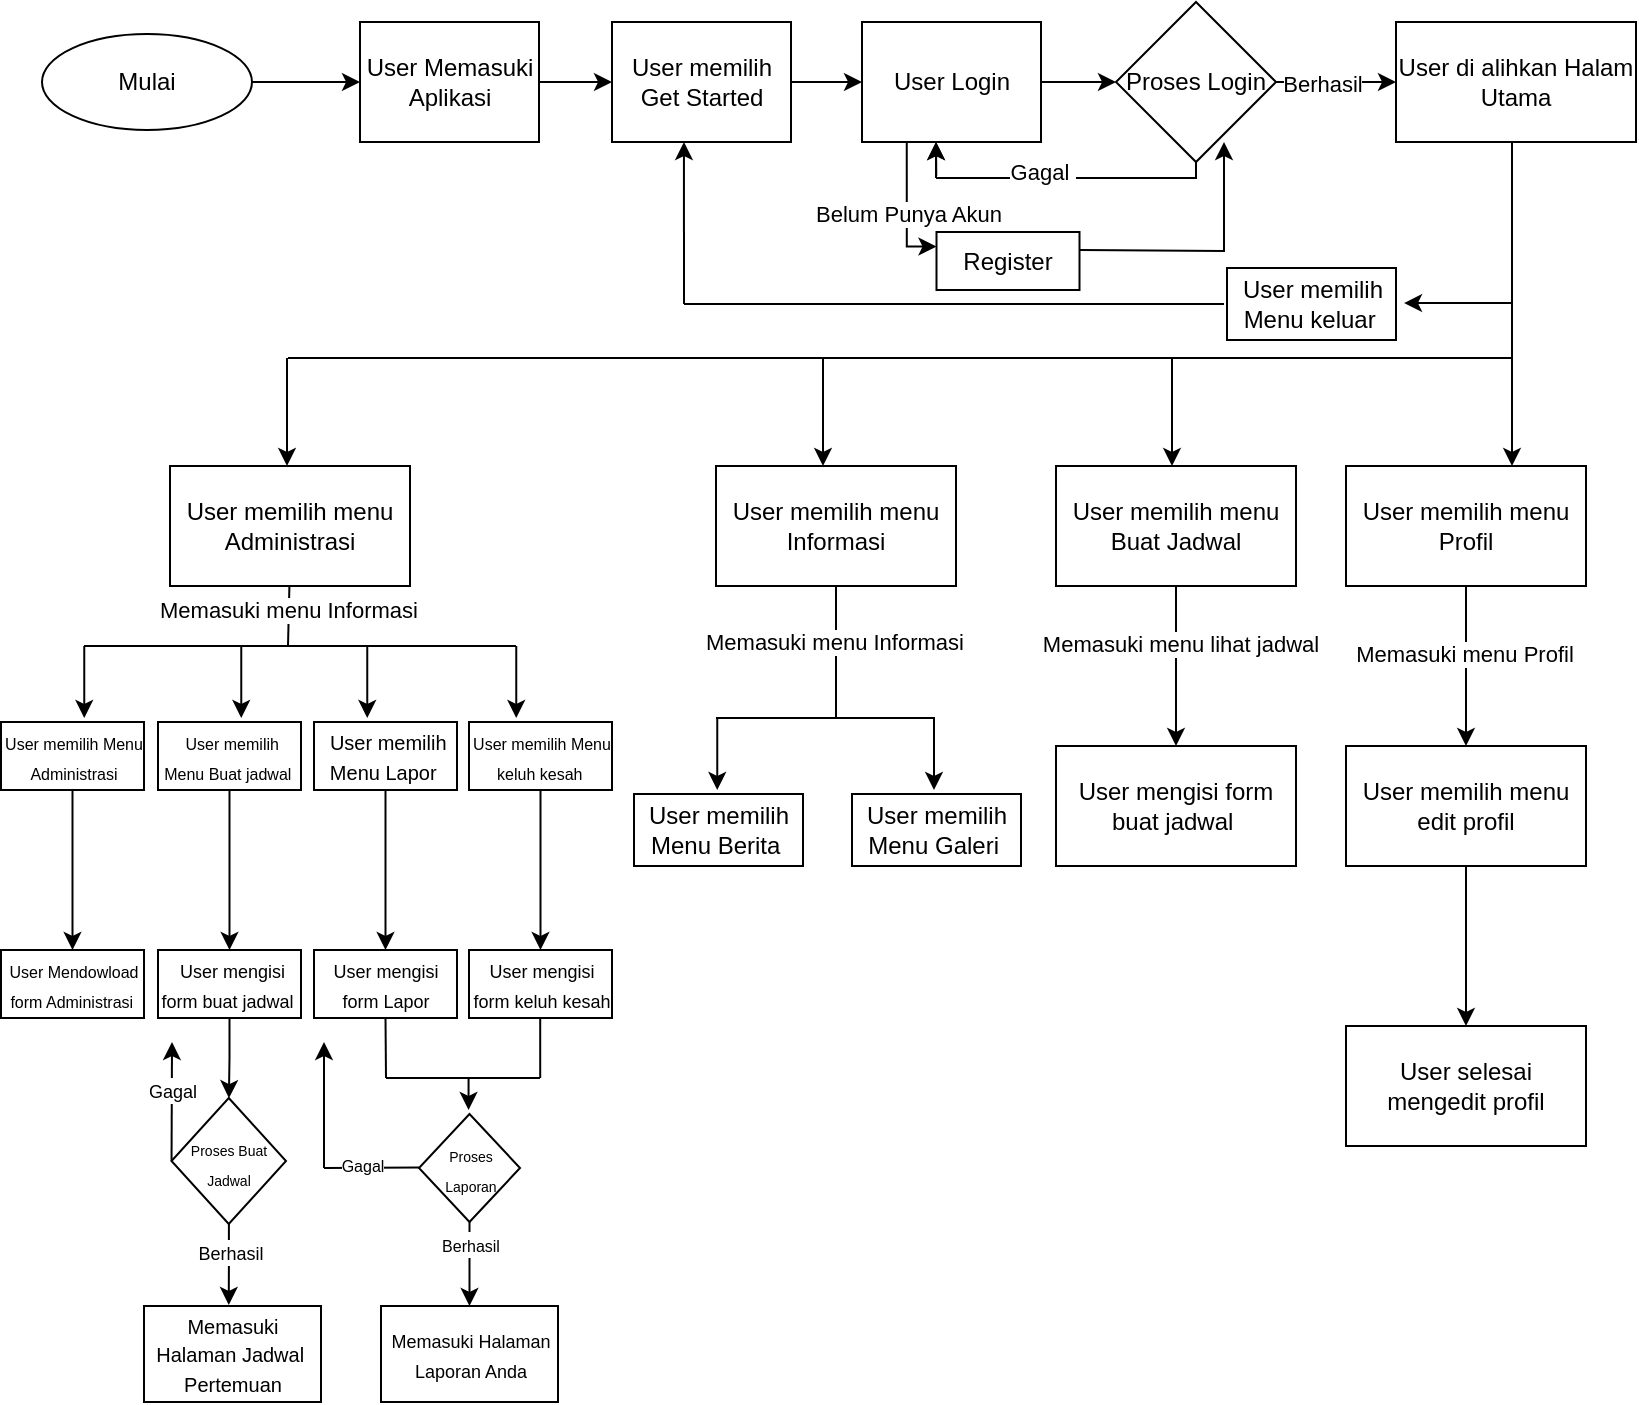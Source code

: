 <mxfile version="24.4.9" type="github">
  <diagram name="Page-1" id="8IiNoh8LABF6EW4CPtuq">
    <mxGraphModel dx="1468" dy="894" grid="1" gridSize="18" guides="1" tooltips="1" connect="1" arrows="1" fold="1" page="1" pageScale="1" pageWidth="850" pageHeight="1100" math="0" shadow="0">
      <root>
        <mxCell id="0" />
        <mxCell id="1" parent="0" />
        <mxCell id="zDr4J4621kcgVv7S480j-266" value="" style="edgeStyle=orthogonalEdgeStyle;rounded=0;orthogonalLoop=1;jettySize=auto;html=1;" parent="1" source="zDr4J4621kcgVv7S480j-264" target="zDr4J4621kcgVv7S480j-265" edge="1">
          <mxGeometry relative="1" as="geometry" />
        </mxCell>
        <mxCell id="zDr4J4621kcgVv7S480j-264" value="Mulai" style="ellipse;whiteSpace=wrap;html=1;" parent="1" vertex="1">
          <mxGeometry x="21" y="54" width="105" height="48" as="geometry" />
        </mxCell>
        <mxCell id="zDr4J4621kcgVv7S480j-270" value="" style="edgeStyle=orthogonalEdgeStyle;rounded=0;orthogonalLoop=1;jettySize=auto;html=1;" parent="1" source="zDr4J4621kcgVv7S480j-265" target="zDr4J4621kcgVv7S480j-269" edge="1">
          <mxGeometry relative="1" as="geometry" />
        </mxCell>
        <mxCell id="zDr4J4621kcgVv7S480j-265" value="User Memasuki Aplikasi" style="whiteSpace=wrap;html=1;" parent="1" vertex="1">
          <mxGeometry x="180" y="48" width="89.5" height="60" as="geometry" />
        </mxCell>
        <mxCell id="zDr4J4621kcgVv7S480j-272" value="" style="edgeStyle=orthogonalEdgeStyle;rounded=0;orthogonalLoop=1;jettySize=auto;html=1;" parent="1" source="zDr4J4621kcgVv7S480j-269" target="zDr4J4621kcgVv7S480j-271" edge="1">
          <mxGeometry relative="1" as="geometry" />
        </mxCell>
        <mxCell id="zDr4J4621kcgVv7S480j-269" value="User memilih Get Started" style="whiteSpace=wrap;html=1;" parent="1" vertex="1">
          <mxGeometry x="306" y="48" width="89.5" height="60" as="geometry" />
        </mxCell>
        <mxCell id="zDr4J4621kcgVv7S480j-276" value="" style="edgeStyle=orthogonalEdgeStyle;rounded=0;orthogonalLoop=1;jettySize=auto;html=1;" parent="1" source="zDr4J4621kcgVv7S480j-271" target="zDr4J4621kcgVv7S480j-275" edge="1">
          <mxGeometry relative="1" as="geometry" />
        </mxCell>
        <mxCell id="zDr4J4621kcgVv7S480j-271" value="User Login" style="whiteSpace=wrap;html=1;" parent="1" vertex="1">
          <mxGeometry x="431" y="48" width="89.5" height="60" as="geometry" />
        </mxCell>
        <mxCell id="zDr4J4621kcgVv7S480j-278" value="" style="edgeStyle=orthogonalEdgeStyle;rounded=0;orthogonalLoop=1;jettySize=auto;html=1;" parent="1" source="zDr4J4621kcgVv7S480j-275" target="zDr4J4621kcgVv7S480j-277" edge="1">
          <mxGeometry relative="1" as="geometry" />
        </mxCell>
        <mxCell id="zDr4J4621kcgVv7S480j-353" value="Berhasil" style="edgeLabel;html=1;align=center;verticalAlign=middle;resizable=0;points=[];" parent="zDr4J4621kcgVv7S480j-278" vertex="1" connectable="0">
          <mxGeometry x="-0.248" y="-1" relative="1" as="geometry">
            <mxPoint as="offset" />
          </mxGeometry>
        </mxCell>
        <mxCell id="zDr4J4621kcgVv7S480j-275" value="Proses Login" style="rhombus;whiteSpace=wrap;html=1;" parent="1" vertex="1">
          <mxGeometry x="558" y="38" width="80" height="80" as="geometry" />
        </mxCell>
        <mxCell id="zDr4J4621kcgVv7S480j-280" value="" style="edgeStyle=orthogonalEdgeStyle;rounded=0;orthogonalLoop=1;jettySize=auto;html=1;" parent="1" source="zDr4J4621kcgVv7S480j-277" target="zDr4J4621kcgVv7S480j-279" edge="1">
          <mxGeometry relative="1" as="geometry">
            <Array as="points">
              <mxPoint x="756" y="180" />
              <mxPoint x="756" y="180" />
            </Array>
          </mxGeometry>
        </mxCell>
        <mxCell id="zDr4J4621kcgVv7S480j-277" value="User di alihkan Halam Utama" style="whiteSpace=wrap;html=1;" parent="1" vertex="1">
          <mxGeometry x="698" y="48" width="120" height="60" as="geometry" />
        </mxCell>
        <mxCell id="zDr4J4621kcgVv7S480j-283" value="" style="edgeStyle=orthogonalEdgeStyle;rounded=0;orthogonalLoop=1;jettySize=auto;html=1;" parent="1" source="zDr4J4621kcgVv7S480j-279" target="zDr4J4621kcgVv7S480j-282" edge="1">
          <mxGeometry relative="1" as="geometry" />
        </mxCell>
        <mxCell id="zDr4J4621kcgVv7S480j-284" value="Memasuki menu Profil" style="edgeLabel;html=1;align=center;verticalAlign=middle;resizable=0;points=[];" parent="zDr4J4621kcgVv7S480j-283" vertex="1" connectable="0">
          <mxGeometry x="-0.16" y="-1" relative="1" as="geometry">
            <mxPoint as="offset" />
          </mxGeometry>
        </mxCell>
        <mxCell id="zDr4J4621kcgVv7S480j-279" value="User memilih menu Profil" style="whiteSpace=wrap;html=1;" parent="1" vertex="1">
          <mxGeometry x="673" y="270" width="120" height="60" as="geometry" />
        </mxCell>
        <mxCell id="zDr4J4621kcgVv7S480j-286" value="" style="edgeStyle=orthogonalEdgeStyle;rounded=0;orthogonalLoop=1;jettySize=auto;html=1;" parent="1" source="zDr4J4621kcgVv7S480j-282" target="zDr4J4621kcgVv7S480j-285" edge="1">
          <mxGeometry relative="1" as="geometry" />
        </mxCell>
        <mxCell id="zDr4J4621kcgVv7S480j-282" value="User memilih menu edit profil" style="whiteSpace=wrap;html=1;" parent="1" vertex="1">
          <mxGeometry x="673" y="410" width="120" height="60" as="geometry" />
        </mxCell>
        <mxCell id="zDr4J4621kcgVv7S480j-285" value="User selesai mengedit profil" style="whiteSpace=wrap;html=1;" parent="1" vertex="1">
          <mxGeometry x="673" y="550" width="120" height="60" as="geometry" />
        </mxCell>
        <mxCell id="zDr4J4621kcgVv7S480j-287" value="" style="endArrow=none;html=1;rounded=0;" parent="1" edge="1">
          <mxGeometry width="50" height="50" relative="1" as="geometry">
            <mxPoint x="144" y="216" as="sourcePoint" />
            <mxPoint x="756" y="216" as="targetPoint" />
          </mxGeometry>
        </mxCell>
        <mxCell id="zDr4J4621kcgVv7S480j-288" value="" style="endArrow=classic;html=1;rounded=0;" parent="1" edge="1">
          <mxGeometry width="50" height="50" relative="1" as="geometry">
            <mxPoint x="586" y="216" as="sourcePoint" />
            <mxPoint x="586" y="270" as="targetPoint" />
          </mxGeometry>
        </mxCell>
        <mxCell id="zDr4J4621kcgVv7S480j-291" value="" style="edgeStyle=orthogonalEdgeStyle;rounded=0;orthogonalLoop=1;jettySize=auto;html=1;" parent="1" source="zDr4J4621kcgVv7S480j-289" target="zDr4J4621kcgVv7S480j-290" edge="1">
          <mxGeometry relative="1" as="geometry" />
        </mxCell>
        <mxCell id="zDr4J4621kcgVv7S480j-293" value="Memasuki menu lihat jadwal" style="edgeLabel;html=1;align=center;verticalAlign=middle;resizable=0;points=[];" parent="zDr4J4621kcgVv7S480j-291" vertex="1" connectable="0">
          <mxGeometry x="-0.275" y="2" relative="1" as="geometry">
            <mxPoint as="offset" />
          </mxGeometry>
        </mxCell>
        <mxCell id="zDr4J4621kcgVv7S480j-289" value="User memilih menu Buat Jadwal" style="whiteSpace=wrap;html=1;" parent="1" vertex="1">
          <mxGeometry x="528" y="270" width="120" height="60" as="geometry" />
        </mxCell>
        <mxCell id="zDr4J4621kcgVv7S480j-290" value="User mengisi form buat jadwal&amp;nbsp;" style="whiteSpace=wrap;html=1;" parent="1" vertex="1">
          <mxGeometry x="528" y="410" width="120" height="60" as="geometry" />
        </mxCell>
        <mxCell id="zDr4J4621kcgVv7S480j-299" value="" style="endArrow=classic;html=1;rounded=0;" parent="1" edge="1">
          <mxGeometry width="50" height="50" relative="1" as="geometry">
            <mxPoint x="411.5" y="216" as="sourcePoint" />
            <mxPoint x="411.5" y="270" as="targetPoint" />
          </mxGeometry>
        </mxCell>
        <mxCell id="zDr4J4621kcgVv7S480j-302" value="" style="edgeStyle=orthogonalEdgeStyle;rounded=0;orthogonalLoop=1;jettySize=auto;html=1;endArrow=none;endFill=0;" parent="1" source="zDr4J4621kcgVv7S480j-300" edge="1">
          <mxGeometry relative="1" as="geometry">
            <mxPoint x="418" y="396" as="targetPoint" />
          </mxGeometry>
        </mxCell>
        <mxCell id="zDr4J4621kcgVv7S480j-303" value="Memasuki menu Informasi" style="edgeLabel;html=1;align=center;verticalAlign=middle;resizable=0;points=[];" parent="zDr4J4621kcgVv7S480j-302" vertex="1" connectable="0">
          <mxGeometry x="-0.175" y="-1" relative="1" as="geometry">
            <mxPoint as="offset" />
          </mxGeometry>
        </mxCell>
        <mxCell id="zDr4J4621kcgVv7S480j-300" value="User memilih menu Informasi" style="whiteSpace=wrap;html=1;" parent="1" vertex="1">
          <mxGeometry x="358" y="270" width="120" height="60" as="geometry" />
        </mxCell>
        <mxCell id="zDr4J4621kcgVv7S480j-306" value="" style="endArrow=none;html=1;rounded=0;" parent="1" edge="1">
          <mxGeometry width="50" height="50" relative="1" as="geometry">
            <mxPoint x="358" y="396" as="sourcePoint" />
            <mxPoint x="467.5" y="396" as="targetPoint" />
          </mxGeometry>
        </mxCell>
        <mxCell id="zDr4J4621kcgVv7S480j-307" value="" style="endArrow=classic;html=1;rounded=0;" parent="1" edge="1">
          <mxGeometry width="50" height="50" relative="1" as="geometry">
            <mxPoint x="358.63" y="396" as="sourcePoint" />
            <mxPoint x="358.63" y="432" as="targetPoint" />
          </mxGeometry>
        </mxCell>
        <mxCell id="zDr4J4621kcgVv7S480j-308" value="User memilih Menu Berita&amp;nbsp;" style="whiteSpace=wrap;html=1;" parent="1" vertex="1">
          <mxGeometry x="317" y="434" width="84.5" height="36" as="geometry" />
        </mxCell>
        <mxCell id="zDr4J4621kcgVv7S480j-309" value="" style="endArrow=classic;html=1;rounded=0;" parent="1" edge="1">
          <mxGeometry width="50" height="50" relative="1" as="geometry">
            <mxPoint x="467" y="396" as="sourcePoint" />
            <mxPoint x="467" y="432" as="targetPoint" />
          </mxGeometry>
        </mxCell>
        <mxCell id="zDr4J4621kcgVv7S480j-310" value="User memilih Menu Galeri&amp;nbsp;" style="whiteSpace=wrap;html=1;" parent="1" vertex="1">
          <mxGeometry x="426" y="434" width="84.5" height="36" as="geometry" />
        </mxCell>
        <mxCell id="zDr4J4621kcgVv7S480j-315" value="" style="endArrow=classic;html=1;rounded=0;" parent="1" edge="1">
          <mxGeometry width="50" height="50" relative="1" as="geometry">
            <mxPoint x="143.5" y="216" as="sourcePoint" />
            <mxPoint x="143.5" y="270" as="targetPoint" />
          </mxGeometry>
        </mxCell>
        <mxCell id="zDr4J4621kcgVv7S480j-316" value="User memilih menu Administrasi" style="whiteSpace=wrap;html=1;" parent="1" vertex="1">
          <mxGeometry x="85" y="270" width="120" height="60" as="geometry" />
        </mxCell>
        <mxCell id="zDr4J4621kcgVv7S480j-317" value="" style="endArrow=none;html=1;rounded=0;" parent="1" edge="1">
          <mxGeometry width="50" height="50" relative="1" as="geometry">
            <mxPoint x="42" y="360" as="sourcePoint" />
            <mxPoint x="258" y="360" as="targetPoint" />
          </mxGeometry>
        </mxCell>
        <mxCell id="zDr4J4621kcgVv7S480j-318" value="" style="endArrow=none;html=1;rounded=0;" parent="1" edge="1">
          <mxGeometry width="50" height="50" relative="1" as="geometry">
            <mxPoint x="144" y="360" as="sourcePoint" />
            <mxPoint x="144.7" y="330" as="targetPoint" />
          </mxGeometry>
        </mxCell>
        <mxCell id="zDr4J4621kcgVv7S480j-365" value="Memasuki menu Informasi" style="edgeLabel;html=1;align=center;verticalAlign=middle;resizable=0;points=[];" parent="zDr4J4621kcgVv7S480j-318" vertex="1" connectable="0">
          <mxGeometry x="0.165" y="1" relative="1" as="geometry">
            <mxPoint y="-1" as="offset" />
          </mxGeometry>
        </mxCell>
        <mxCell id="zDr4J4621kcgVv7S480j-319" value="" style="endArrow=classic;html=1;rounded=0;" parent="1" edge="1">
          <mxGeometry width="50" height="50" relative="1" as="geometry">
            <mxPoint x="42.13" y="360" as="sourcePoint" />
            <mxPoint x="42.13" y="396" as="targetPoint" />
          </mxGeometry>
        </mxCell>
        <mxCell id="wuOp9hcM_mS-S1USVbeP-18" value="" style="edgeStyle=orthogonalEdgeStyle;rounded=0;orthogonalLoop=1;jettySize=auto;html=1;" parent="1" source="zDr4J4621kcgVv7S480j-320" target="wuOp9hcM_mS-S1USVbeP-17" edge="1">
          <mxGeometry relative="1" as="geometry" />
        </mxCell>
        <mxCell id="zDr4J4621kcgVv7S480j-320" value="&lt;span style=&quot;font-size: 8px;&quot;&gt;User memilih Menu Administrasi&lt;/span&gt;" style="whiteSpace=wrap;html=1;" parent="1" vertex="1">
          <mxGeometry x="0.5" y="398" width="71.5" height="34" as="geometry" />
        </mxCell>
        <mxCell id="zDr4J4621kcgVv7S480j-326" value="" style="endArrow=classic;html=1;rounded=0;" parent="1" edge="1">
          <mxGeometry width="50" height="50" relative="1" as="geometry">
            <mxPoint x="120.63" y="360" as="sourcePoint" />
            <mxPoint x="120.63" y="396" as="targetPoint" />
          </mxGeometry>
        </mxCell>
        <mxCell id="wuOp9hcM_mS-S1USVbeP-16" value="" style="edgeStyle=orthogonalEdgeStyle;rounded=0;orthogonalLoop=1;jettySize=auto;html=1;" parent="1" source="zDr4J4621kcgVv7S480j-327" target="wuOp9hcM_mS-S1USVbeP-15" edge="1">
          <mxGeometry relative="1" as="geometry" />
        </mxCell>
        <mxCell id="zDr4J4621kcgVv7S480j-327" value="&lt;span style=&quot;font-size: 8px;&quot;&gt;&amp;nbsp;User memilih Menu Buat jadwal&amp;nbsp;&lt;/span&gt;" style="whiteSpace=wrap;html=1;" parent="1" vertex="1">
          <mxGeometry x="79" y="398" width="71.5" height="34" as="geometry" />
        </mxCell>
        <mxCell id="zDr4J4621kcgVv7S480j-328" value="" style="endArrow=classic;html=1;rounded=0;" parent="1" edge="1">
          <mxGeometry width="50" height="50" relative="1" as="geometry">
            <mxPoint x="183.63" y="360" as="sourcePoint" />
            <mxPoint x="183.63" y="396" as="targetPoint" />
          </mxGeometry>
        </mxCell>
        <mxCell id="wuOp9hcM_mS-S1USVbeP-14" value="" style="edgeStyle=orthogonalEdgeStyle;rounded=0;orthogonalLoop=1;jettySize=auto;html=1;" parent="1" source="zDr4J4621kcgVv7S480j-329" target="wuOp9hcM_mS-S1USVbeP-13" edge="1">
          <mxGeometry relative="1" as="geometry" />
        </mxCell>
        <mxCell id="zDr4J4621kcgVv7S480j-329" value="&lt;font style=&quot;font-size: 8px;&quot;&gt;&amp;nbsp;&lt;/font&gt;&lt;span style=&quot;font-size: 10px;&quot;&gt;User memilih Menu Lapor&amp;nbsp;&lt;/span&gt;" style="whiteSpace=wrap;html=1;" parent="1" vertex="1">
          <mxGeometry x="157" y="398" width="71.5" height="34" as="geometry" />
        </mxCell>
        <mxCell id="zDr4J4621kcgVv7S480j-330" value="" style="endArrow=classic;html=1;rounded=0;" parent="1" edge="1">
          <mxGeometry width="50" height="50" relative="1" as="geometry">
            <mxPoint x="258.13" y="360" as="sourcePoint" />
            <mxPoint x="258.13" y="396" as="targetPoint" />
          </mxGeometry>
        </mxCell>
        <mxCell id="wuOp9hcM_mS-S1USVbeP-12" value="" style="edgeStyle=orthogonalEdgeStyle;rounded=0;orthogonalLoop=1;jettySize=auto;html=1;" parent="1" source="zDr4J4621kcgVv7S480j-331" target="wuOp9hcM_mS-S1USVbeP-11" edge="1">
          <mxGeometry relative="1" as="geometry" />
        </mxCell>
        <mxCell id="zDr4J4621kcgVv7S480j-331" value="&lt;font style=&quot;font-size: 8px;&quot;&gt;User memilih Menu keluh kesah&amp;nbsp;&lt;/font&gt;" style="whiteSpace=wrap;html=1;" parent="1" vertex="1">
          <mxGeometry x="234.5" y="398" width="71.5" height="34" as="geometry" />
        </mxCell>
        <mxCell id="zDr4J4621kcgVv7S480j-342" value="User memilih Menu keluar&amp;nbsp;" style="whiteSpace=wrap;html=1;" parent="1" vertex="1">
          <mxGeometry x="613.5" y="171" width="84.5" height="36" as="geometry" />
        </mxCell>
        <mxCell id="zDr4J4621kcgVv7S480j-343" value="" style="endArrow=none;html=1;rounded=0;" parent="1" edge="1">
          <mxGeometry width="50" height="50" relative="1" as="geometry">
            <mxPoint x="342" y="189" as="sourcePoint" />
            <mxPoint x="612" y="189" as="targetPoint" />
          </mxGeometry>
        </mxCell>
        <mxCell id="zDr4J4621kcgVv7S480j-344" value="" style="endArrow=classic;html=1;rounded=0;entryX=0.402;entryY=1;entryDx=0;entryDy=0;entryPerimeter=0;" parent="1" target="zDr4J4621kcgVv7S480j-269" edge="1">
          <mxGeometry width="50" height="50" relative="1" as="geometry">
            <mxPoint x="342" y="189" as="sourcePoint" />
            <mxPoint x="342" y="127" as="targetPoint" />
          </mxGeometry>
        </mxCell>
        <mxCell id="zDr4J4621kcgVv7S480j-345" value="" style="endArrow=classic;html=1;rounded=0;" parent="1" edge="1">
          <mxGeometry width="50" height="50" relative="1" as="geometry">
            <mxPoint x="756" y="188.52" as="sourcePoint" />
            <mxPoint x="702" y="188.52" as="targetPoint" />
          </mxGeometry>
        </mxCell>
        <mxCell id="zDr4J4621kcgVv7S480j-346" value="" style="endArrow=none;html=1;rounded=0;" parent="1" edge="1">
          <mxGeometry width="50" height="50" relative="1" as="geometry">
            <mxPoint x="468" y="126" as="sourcePoint" />
            <mxPoint x="598.5" y="126" as="targetPoint" />
          </mxGeometry>
        </mxCell>
        <mxCell id="zDr4J4621kcgVv7S480j-351" value="Gagal&amp;nbsp;" style="edgeLabel;html=1;align=center;verticalAlign=middle;resizable=0;points=[];" parent="zDr4J4621kcgVv7S480j-346" vertex="1" connectable="0">
          <mxGeometry x="-0.194" y="3" relative="1" as="geometry">
            <mxPoint as="offset" />
          </mxGeometry>
        </mxCell>
        <mxCell id="zDr4J4621kcgVv7S480j-347" value="" style="endArrow=none;html=1;rounded=0;exitX=0.5;exitY=1;exitDx=0;exitDy=0;" parent="1" source="zDr4J4621kcgVv7S480j-275" edge="1">
          <mxGeometry width="50" height="50" relative="1" as="geometry">
            <mxPoint x="600.923" y="114.923" as="sourcePoint" />
            <mxPoint x="598" y="126" as="targetPoint" />
          </mxGeometry>
        </mxCell>
        <mxCell id="zDr4J4621kcgVv7S480j-348" value="" style="endArrow=classic;html=1;rounded=0;entryX=0.613;entryY=1.016;entryDx=0;entryDy=0;entryPerimeter=0;" parent="1" edge="1">
          <mxGeometry width="50" height="50" relative="1" as="geometry">
            <mxPoint x="468.14" y="125.04" as="sourcePoint" />
            <mxPoint x="468.003" y="108.0" as="targetPoint" />
          </mxGeometry>
        </mxCell>
        <mxCell id="zDr4J4621kcgVv7S480j-350" value="" style="endArrow=classic;html=1;rounded=0;entryX=0.613;entryY=1.016;entryDx=0;entryDy=0;entryPerimeter=0;" parent="1" edge="1">
          <mxGeometry width="50" height="50" relative="1" as="geometry">
            <mxPoint x="468" y="126" as="sourcePoint" />
            <mxPoint x="468.003" y="108.0" as="targetPoint" />
          </mxGeometry>
        </mxCell>
        <mxCell id="wuOp9hcM_mS-S1USVbeP-1" value="Register" style="whiteSpace=wrap;html=1;" parent="1" vertex="1">
          <mxGeometry x="468.25" y="153" width="71.5" height="29" as="geometry" />
        </mxCell>
        <mxCell id="wuOp9hcM_mS-S1USVbeP-5" value="" style="endArrow=classic;html=1;rounded=0;exitX=0.25;exitY=1;exitDx=0;exitDy=0;edgeStyle=orthogonalEdgeStyle;entryX=0;entryY=0.25;entryDx=0;entryDy=0;" parent="1" source="zDr4J4621kcgVv7S480j-271" target="wuOp9hcM_mS-S1USVbeP-1" edge="1">
          <mxGeometry width="50" height="50" relative="1" as="geometry">
            <mxPoint x="540" y="212" as="sourcePoint" />
            <mxPoint x="453" y="162" as="targetPoint" />
          </mxGeometry>
        </mxCell>
        <mxCell id="wuOp9hcM_mS-S1USVbeP-8" value="Belum Punya Akun" style="edgeLabel;html=1;align=center;verticalAlign=middle;resizable=0;points=[];" parent="wuOp9hcM_mS-S1USVbeP-5" vertex="1" connectable="0">
          <mxGeometry x="0.062" relative="1" as="geometry">
            <mxPoint as="offset" />
          </mxGeometry>
        </mxCell>
        <mxCell id="wuOp9hcM_mS-S1USVbeP-10" value="" style="endArrow=classic;html=1;rounded=0;edgeStyle=orthogonalEdgeStyle;entryX=0.675;entryY=0.875;entryDx=0;entryDy=0;entryPerimeter=0;" parent="1" target="zDr4J4621kcgVv7S480j-275" edge="1">
          <mxGeometry width="50" height="50" relative="1" as="geometry">
            <mxPoint x="540" y="162" as="sourcePoint" />
            <mxPoint x="612" y="162" as="targetPoint" />
          </mxGeometry>
        </mxCell>
        <mxCell id="wuOp9hcM_mS-S1USVbeP-11" value="&lt;font style=&quot;font-size: 9px;&quot;&gt;User mengisi form keluh kesah&lt;/font&gt;" style="whiteSpace=wrap;html=1;" parent="1" vertex="1">
          <mxGeometry x="234.5" y="512" width="71.5" height="34" as="geometry" />
        </mxCell>
        <mxCell id="wuOp9hcM_mS-S1USVbeP-13" value="&lt;span style=&quot;font-size: 9px;&quot;&gt;User mengisi form Lapor&lt;/span&gt;" style="whiteSpace=wrap;html=1;" parent="1" vertex="1">
          <mxGeometry x="157" y="512" width="71.5" height="34" as="geometry" />
        </mxCell>
        <mxCell id="zqurBl7Dx_iEhmaZtB3s-10" value="" style="edgeStyle=orthogonalEdgeStyle;rounded=0;orthogonalLoop=1;jettySize=auto;html=1;" edge="1" parent="1" source="wuOp9hcM_mS-S1USVbeP-15" target="zqurBl7Dx_iEhmaZtB3s-9">
          <mxGeometry relative="1" as="geometry" />
        </mxCell>
        <mxCell id="wuOp9hcM_mS-S1USVbeP-15" value="&lt;span style=&quot;font-size: 9px;&quot;&gt;&amp;nbsp;User mengisi form buat jadwal&amp;nbsp;&lt;/span&gt;" style="whiteSpace=wrap;html=1;" parent="1" vertex="1">
          <mxGeometry x="79" y="512" width="71.5" height="34" as="geometry" />
        </mxCell>
        <mxCell id="wuOp9hcM_mS-S1USVbeP-17" value="&lt;span style=&quot;font-size: 8px;&quot;&gt;User Mendowload form Administrasi&amp;nbsp;&lt;/span&gt;" style="whiteSpace=wrap;html=1;" parent="1" vertex="1">
          <mxGeometry x="0.5" y="512" width="71.5" height="34" as="geometry" />
        </mxCell>
        <mxCell id="zqurBl7Dx_iEhmaZtB3s-8" value="" style="edgeStyle=orthogonalEdgeStyle;rounded=0;orthogonalLoop=1;jettySize=auto;html=1;" edge="1" parent="1" source="zqurBl7Dx_iEhmaZtB3s-1" target="zqurBl7Dx_iEhmaZtB3s-7">
          <mxGeometry relative="1" as="geometry" />
        </mxCell>
        <mxCell id="zqurBl7Dx_iEhmaZtB3s-12" value="&lt;font style=&quot;font-size: 8px;&quot;&gt;Berhasil&lt;/font&gt;" style="edgeLabel;html=1;align=center;verticalAlign=middle;resizable=0;points=[];" vertex="1" connectable="0" parent="zqurBl7Dx_iEhmaZtB3s-8">
          <mxGeometry x="-0.504" relative="1" as="geometry">
            <mxPoint as="offset" />
          </mxGeometry>
        </mxCell>
        <mxCell id="zqurBl7Dx_iEhmaZtB3s-1" value="&lt;font style=&quot;font-size: 7px;&quot;&gt;Proses Laporan&lt;/font&gt;" style="rhombus;whiteSpace=wrap;html=1;" vertex="1" parent="1">
          <mxGeometry x="209.5" y="594" width="50.5" height="54" as="geometry" />
        </mxCell>
        <mxCell id="zqurBl7Dx_iEhmaZtB3s-2" value="" style="endArrow=none;html=1;rounded=0;entryX=0.5;entryY=1;entryDx=0;entryDy=0;" edge="1" parent="1" target="wuOp9hcM_mS-S1USVbeP-13">
          <mxGeometry width="50" height="50" relative="1" as="geometry">
            <mxPoint x="193" y="576" as="sourcePoint" />
            <mxPoint x="194" y="558" as="targetPoint" />
          </mxGeometry>
        </mxCell>
        <mxCell id="zqurBl7Dx_iEhmaZtB3s-3" value="" style="endArrow=none;html=1;rounded=0;" edge="1" parent="1">
          <mxGeometry width="50" height="50" relative="1" as="geometry">
            <mxPoint x="270" y="576" as="sourcePoint" />
            <mxPoint x="193" y="576" as="targetPoint" />
          </mxGeometry>
        </mxCell>
        <mxCell id="zqurBl7Dx_iEhmaZtB3s-4" value="" style="endArrow=none;html=1;rounded=0;entryX=0.5;entryY=1;entryDx=0;entryDy=0;" edge="1" parent="1">
          <mxGeometry width="50" height="50" relative="1" as="geometry">
            <mxPoint x="270.1" y="576" as="sourcePoint" />
            <mxPoint x="270.1" y="546" as="targetPoint" />
          </mxGeometry>
        </mxCell>
        <mxCell id="zqurBl7Dx_iEhmaZtB3s-6" value="" style="endArrow=classic;html=1;rounded=0;" edge="1" parent="1">
          <mxGeometry width="50" height="50" relative="1" as="geometry">
            <mxPoint x="234.28" y="576" as="sourcePoint" />
            <mxPoint x="234.28" y="592" as="targetPoint" />
          </mxGeometry>
        </mxCell>
        <mxCell id="zqurBl7Dx_iEhmaZtB3s-7" value="&lt;font style=&quot;font-size: 9px;&quot;&gt;Memasuki Halaman Laporan Anda&lt;/font&gt;" style="whiteSpace=wrap;html=1;" vertex="1" parent="1">
          <mxGeometry x="190.5" y="690" width="88.5" height="48" as="geometry" />
        </mxCell>
        <mxCell id="zqurBl7Dx_iEhmaZtB3s-14" value="" style="edgeStyle=orthogonalEdgeStyle;rounded=0;orthogonalLoop=1;jettySize=auto;html=1;" edge="1" parent="1" source="zqurBl7Dx_iEhmaZtB3s-9">
          <mxGeometry relative="1" as="geometry">
            <mxPoint x="114.381" y="689.5" as="targetPoint" />
          </mxGeometry>
        </mxCell>
        <mxCell id="zqurBl7Dx_iEhmaZtB3s-16" value="&lt;font style=&quot;font-size: 9px;&quot;&gt;Berhasil&lt;/font&gt;" style="edgeLabel;html=1;align=center;verticalAlign=middle;resizable=0;points=[];" vertex="1" connectable="0" parent="zqurBl7Dx_iEhmaZtB3s-14">
          <mxGeometry x="-0.339" relative="1" as="geometry">
            <mxPoint as="offset" />
          </mxGeometry>
        </mxCell>
        <mxCell id="zqurBl7Dx_iEhmaZtB3s-9" value="&lt;font style=&quot;font-size: 7px;&quot;&gt;Proses Buat Jadwal&lt;/font&gt;" style="rhombus;whiteSpace=wrap;html=1;" vertex="1" parent="1">
          <mxGeometry x="85.75" y="586" width="57.25" height="63" as="geometry" />
        </mxCell>
        <mxCell id="zqurBl7Dx_iEhmaZtB3s-15" value="&lt;font style=&quot;font-size: 10px;&quot;&gt;Memasuki Halaman Jadwal&amp;nbsp; Pertemuan&lt;/font&gt;" style="whiteSpace=wrap;html=1;" vertex="1" parent="1">
          <mxGeometry x="72" y="690" width="88.5" height="48" as="geometry" />
        </mxCell>
        <mxCell id="zqurBl7Dx_iEhmaZtB3s-17" value="" style="endArrow=none;html=1;rounded=0;entryX=-0.017;entryY=0.513;entryDx=0;entryDy=0;entryPerimeter=0;startArrow=classic;startFill=1;" edge="1" parent="1">
          <mxGeometry width="50" height="50" relative="1" as="geometry">
            <mxPoint x="86" y="558" as="sourcePoint" />
            <mxPoint x="85.777" y="617.319" as="targetPoint" />
          </mxGeometry>
        </mxCell>
        <mxCell id="zqurBl7Dx_iEhmaZtB3s-19" value="&lt;font style=&quot;font-size: 9px;&quot;&gt;Gagal&lt;/font&gt;" style="edgeLabel;html=1;align=center;verticalAlign=middle;resizable=0;points=[];" vertex="1" connectable="0" parent="zqurBl7Dx_iEhmaZtB3s-17">
          <mxGeometry x="-0.183" relative="1" as="geometry">
            <mxPoint as="offset" />
          </mxGeometry>
        </mxCell>
        <mxCell id="zqurBl7Dx_iEhmaZtB3s-20" value="" style="endArrow=none;html=1;rounded=0;" edge="1" parent="1">
          <mxGeometry width="50" height="50" relative="1" as="geometry">
            <mxPoint x="209.5" y="620.74" as="sourcePoint" />
            <mxPoint x="162" y="621" as="targetPoint" />
          </mxGeometry>
        </mxCell>
        <mxCell id="zqurBl7Dx_iEhmaZtB3s-24" value="&lt;font style=&quot;font-size: 8px;&quot;&gt;Gagal&lt;/font&gt;" style="edgeLabel;html=1;align=center;verticalAlign=middle;resizable=0;points=[];" vertex="1" connectable="0" parent="zqurBl7Dx_iEhmaZtB3s-20">
          <mxGeometry x="0.216" y="-2" relative="1" as="geometry">
            <mxPoint as="offset" />
          </mxGeometry>
        </mxCell>
        <mxCell id="zqurBl7Dx_iEhmaZtB3s-23" value="" style="endArrow=none;html=1;rounded=0;targetPerimeterSpacing=0;startArrow=classic;startFill=1;" edge="1" parent="1">
          <mxGeometry width="50" height="50" relative="1" as="geometry">
            <mxPoint x="162" y="558" as="sourcePoint" />
            <mxPoint x="162" y="621" as="targetPoint" />
          </mxGeometry>
        </mxCell>
      </root>
    </mxGraphModel>
  </diagram>
</mxfile>
